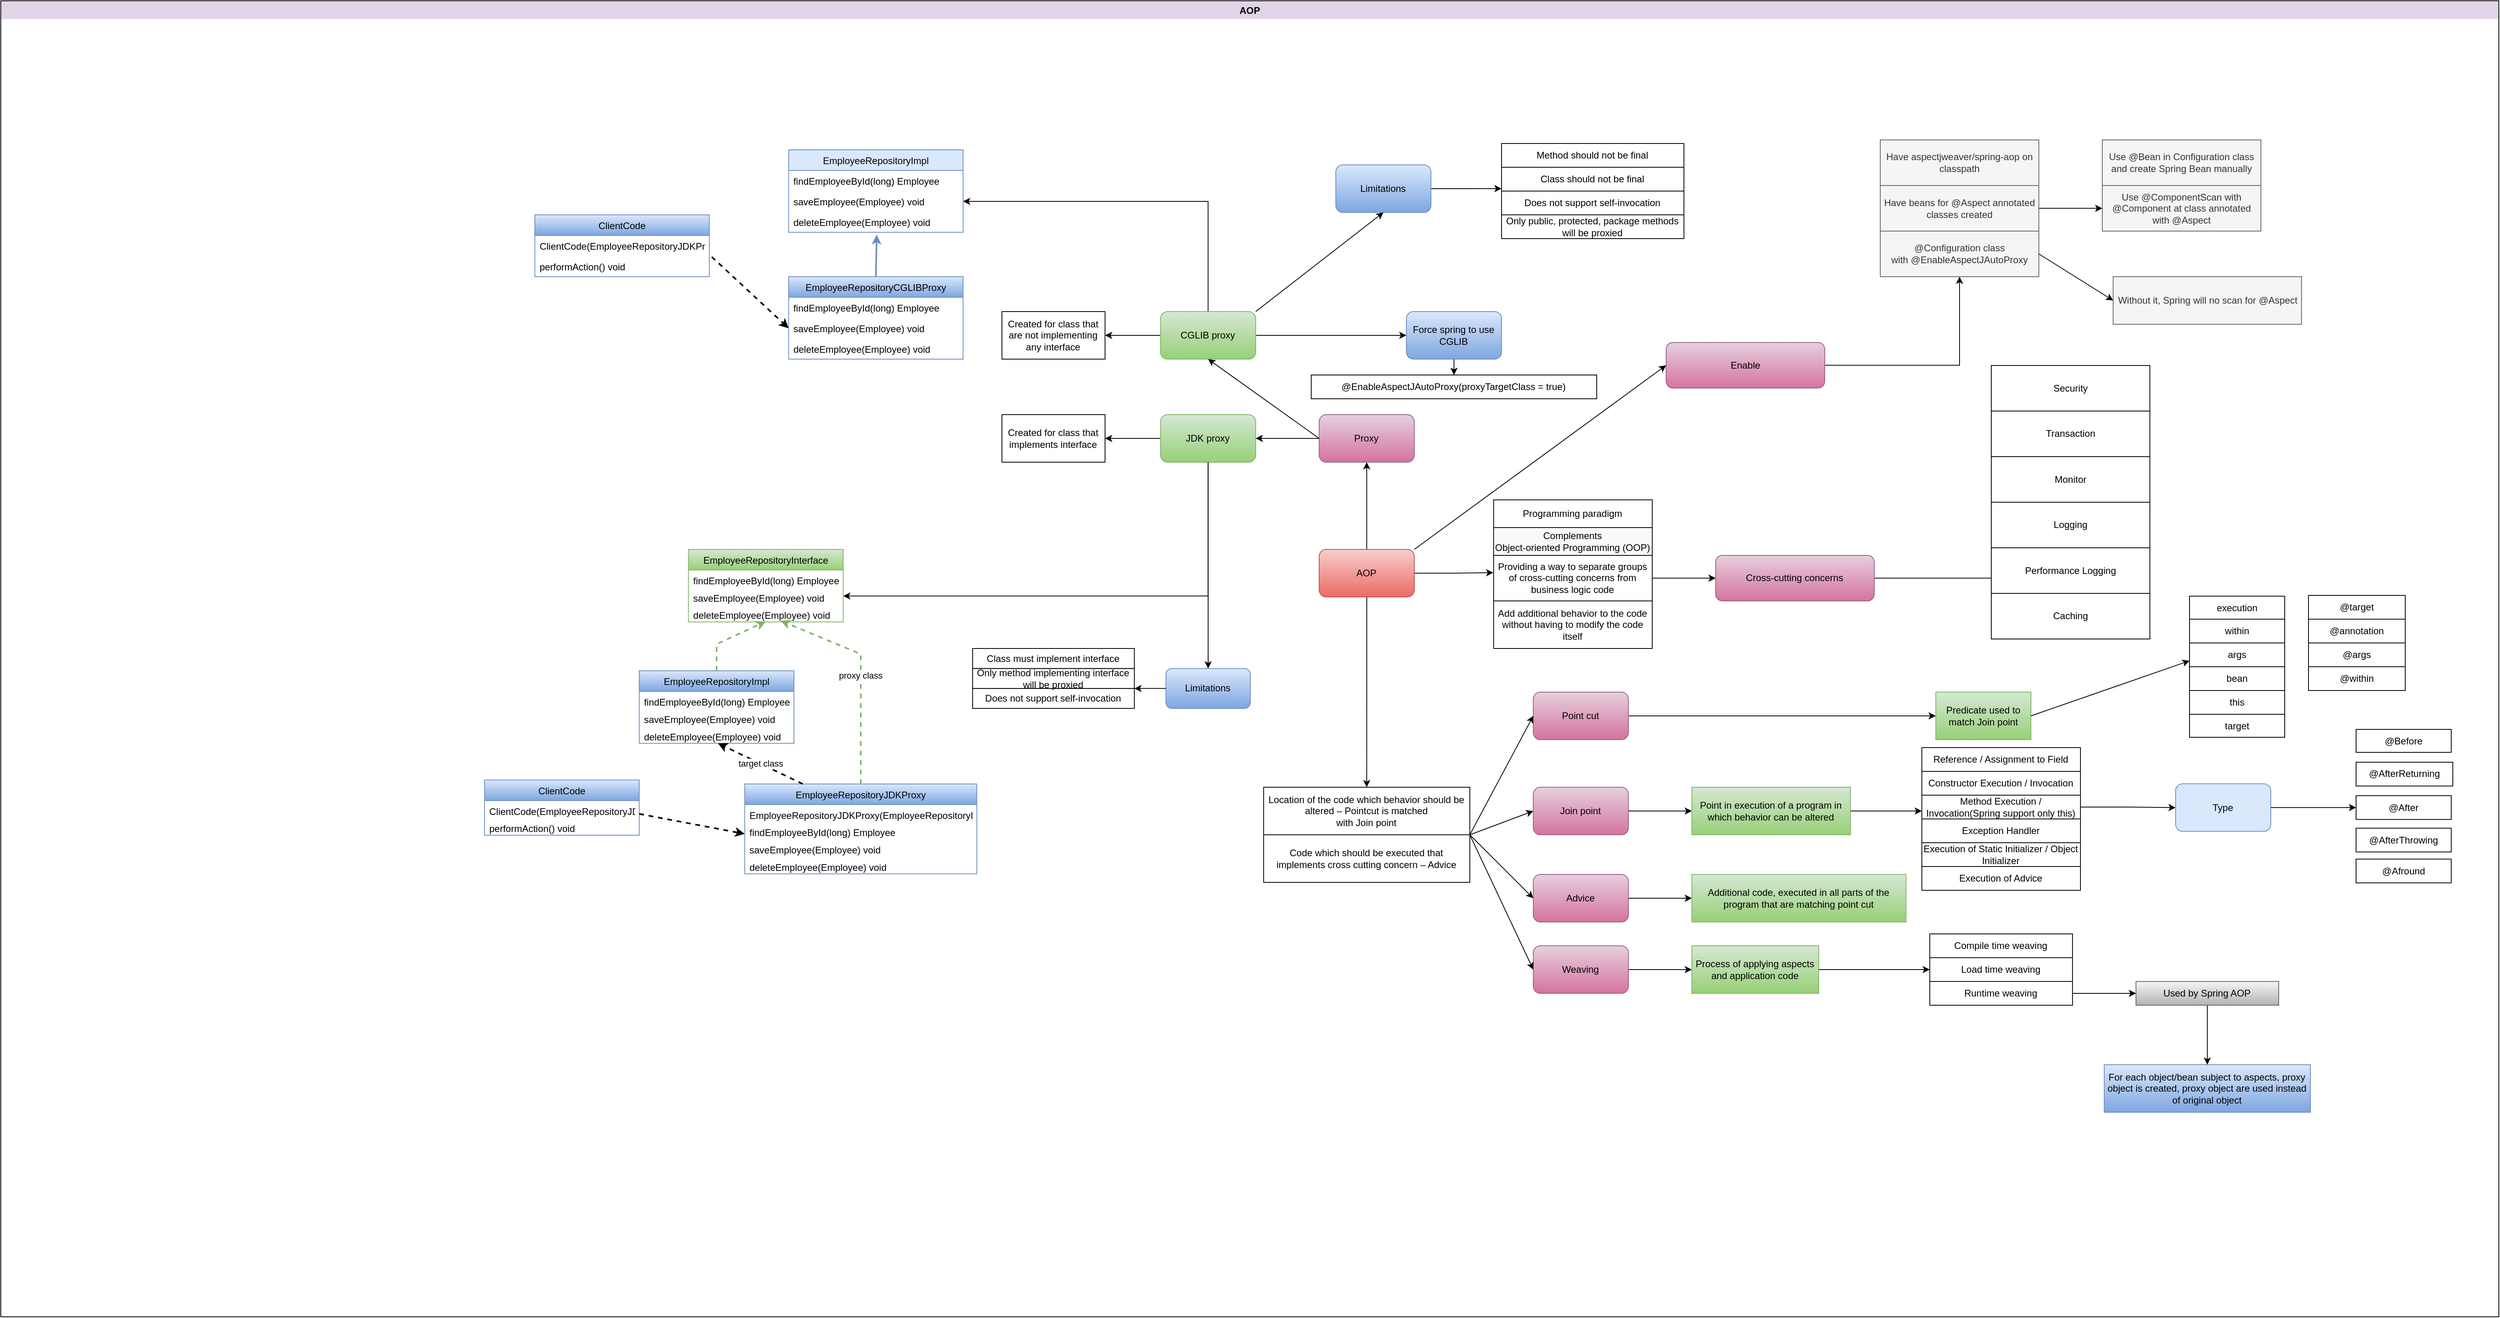 <mxfile version="15.3.2" type="github">
  <diagram id="Ep9-y1kgLr2IUxJthtZX" name="Page-1">
    <mxGraphModel dx="8350" dy="4273" grid="1" gridSize="10" guides="1" tooltips="1" connect="1" arrows="1" fold="1" page="1" pageScale="1" pageWidth="827" pageHeight="1169" math="0" shadow="0">
      <root>
        <mxCell id="0" />
        <mxCell id="1" parent="0" />
        <mxCell id="HlMZEebxwzOaATDx1DAL-1" value="AOP" style="swimlane;fillColor=#e1d5e7;strokeColor=default;swimlaneLine=0;gradientDirection=radial;" vertex="1" parent="1">
          <mxGeometry x="-4500" y="-1600" width="3150" height="1660" as="geometry" />
        </mxCell>
        <mxCell id="HlMZEebxwzOaATDx1DAL-2" value="" style="edgeStyle=orthogonalEdgeStyle;rounded=0;orthogonalLoop=1;jettySize=auto;html=1;entryX=-0.002;entryY=0.38;entryDx=0;entryDy=0;entryPerimeter=0;" edge="1" parent="HlMZEebxwzOaATDx1DAL-1" source="HlMZEebxwzOaATDx1DAL-5" target="HlMZEebxwzOaATDx1DAL-9">
          <mxGeometry relative="1" as="geometry" />
        </mxCell>
        <mxCell id="HlMZEebxwzOaATDx1DAL-3" value="" style="edgeStyle=orthogonalEdgeStyle;rounded=0;orthogonalLoop=1;jettySize=auto;html=1;" edge="1" parent="HlMZEebxwzOaATDx1DAL-1" source="HlMZEebxwzOaATDx1DAL-5" target="HlMZEebxwzOaATDx1DAL-11">
          <mxGeometry relative="1" as="geometry" />
        </mxCell>
        <mxCell id="HlMZEebxwzOaATDx1DAL-4" value="" style="edgeStyle=orthogonalEdgeStyle;rounded=0;orthogonalLoop=1;jettySize=auto;html=1;" edge="1" parent="HlMZEebxwzOaATDx1DAL-1" source="HlMZEebxwzOaATDx1DAL-5" target="HlMZEebxwzOaATDx1DAL-42">
          <mxGeometry relative="1" as="geometry" />
        </mxCell>
        <mxCell id="HlMZEebxwzOaATDx1DAL-5" value="AOP" style="rounded=1;whiteSpace=wrap;html=1;gradientColor=#ea6b66;fillColor=#f8cecc;strokeColor=#b85450;" vertex="1" parent="HlMZEebxwzOaATDx1DAL-1">
          <mxGeometry x="1662.45" y="692" width="120" height="60" as="geometry" />
        </mxCell>
        <mxCell id="HlMZEebxwzOaATDx1DAL-6" value="" style="group" vertex="1" connectable="0" parent="HlMZEebxwzOaATDx1DAL-1">
          <mxGeometry x="1882.45" y="629.5" width="200" height="187.5" as="geometry" />
        </mxCell>
        <mxCell id="HlMZEebxwzOaATDx1DAL-7" value="&lt;div&gt;Programming paradigm&lt;/div&gt;" style="rounded=0;whiteSpace=wrap;html=1;" vertex="1" parent="HlMZEebxwzOaATDx1DAL-6">
          <mxGeometry width="200" height="35" as="geometry" />
        </mxCell>
        <mxCell id="HlMZEebxwzOaATDx1DAL-8" value="&lt;div style=&quot;color: rgb(0 , 0 , 0) ; font-family: &amp;#34;helvetica&amp;#34; ; font-size: 12px ; font-style: normal ; font-weight: 400 ; letter-spacing: normal ; text-align: center ; text-indent: 0px ; text-transform: none ; word-spacing: 0px ; background-color: rgb(248 , 249 , 250)&quot;&gt;Complements&lt;/div&gt;&lt;div style=&quot;color: rgb(0 , 0 , 0) ; font-family: &amp;#34;helvetica&amp;#34; ; font-size: 12px ; font-style: normal ; font-weight: 400 ; letter-spacing: normal ; text-align: center ; text-indent: 0px ; text-transform: none ; word-spacing: 0px ; background-color: rgb(248 , 249 , 250)&quot;&gt;Object-oriented Programming (OOP)&lt;/div&gt;" style="rounded=0;whiteSpace=wrap;html=1;" vertex="1" parent="HlMZEebxwzOaATDx1DAL-6">
          <mxGeometry y="35" width="200" height="35" as="geometry" />
        </mxCell>
        <mxCell id="HlMZEebxwzOaATDx1DAL-9" value="&lt;div&gt;&lt;span&gt;Providing a way to separate groups of cross-&lt;/span&gt;&lt;span&gt;cutting concerns from business logic code&lt;/span&gt;&lt;/div&gt;" style="rounded=0;whiteSpace=wrap;html=1;" vertex="1" parent="HlMZEebxwzOaATDx1DAL-6">
          <mxGeometry y="70" width="200" height="57.5" as="geometry" />
        </mxCell>
        <mxCell id="HlMZEebxwzOaATDx1DAL-10" value="&lt;div&gt;Add&amp;nbsp;&lt;span&gt;additional behavior to the code without having to modify the code itself&lt;/span&gt;&lt;/div&gt;" style="rounded=0;whiteSpace=wrap;html=1;" vertex="1" parent="HlMZEebxwzOaATDx1DAL-6">
          <mxGeometry y="127.5" width="200" height="60" as="geometry" />
        </mxCell>
        <mxCell id="HlMZEebxwzOaATDx1DAL-11" value="&lt;div&gt;Location of the code which behavior should be altered – Pointcut is matched&lt;/div&gt;&lt;div&gt;with Join point&lt;/div&gt;" style="rounded=0;whiteSpace=wrap;html=1;" vertex="1" parent="HlMZEebxwzOaATDx1DAL-1">
          <mxGeometry x="1592.45" y="992" width="260" height="60" as="geometry" />
        </mxCell>
        <mxCell id="HlMZEebxwzOaATDx1DAL-12" value="Code which should be executed that implements cross cutting concern – Advice" style="rounded=0;whiteSpace=wrap;html=1;" vertex="1" parent="HlMZEebxwzOaATDx1DAL-1">
          <mxGeometry x="1592.45" y="1052" width="260" height="60" as="geometry" />
        </mxCell>
        <mxCell id="HlMZEebxwzOaATDx1DAL-13" value="" style="edgeStyle=orthogonalEdgeStyle;rounded=0;orthogonalLoop=1;jettySize=auto;html=1;" edge="1" parent="HlMZEebxwzOaATDx1DAL-1" source="HlMZEebxwzOaATDx1DAL-14" target="HlMZEebxwzOaATDx1DAL-125">
          <mxGeometry relative="1" as="geometry" />
        </mxCell>
        <mxCell id="HlMZEebxwzOaATDx1DAL-14" value="&lt;div&gt;Cross-cutting concerns&lt;/div&gt;" style="rounded=1;whiteSpace=wrap;html=1;gradientColor=#d5739d;fillColor=#e6d0de;strokeColor=#996185;" vertex="1" parent="HlMZEebxwzOaATDx1DAL-1">
          <mxGeometry x="2162.45" y="699.5" width="200" height="57.5" as="geometry" />
        </mxCell>
        <mxCell id="HlMZEebxwzOaATDx1DAL-15" value="" style="edgeStyle=orthogonalEdgeStyle;rounded=0;orthogonalLoop=1;jettySize=auto;html=1;" edge="1" parent="HlMZEebxwzOaATDx1DAL-1" source="HlMZEebxwzOaATDx1DAL-9" target="HlMZEebxwzOaATDx1DAL-14">
          <mxGeometry relative="1" as="geometry" />
        </mxCell>
        <mxCell id="HlMZEebxwzOaATDx1DAL-16" value="" style="edgeStyle=orthogonalEdgeStyle;rounded=0;orthogonalLoop=1;jettySize=auto;html=1;" edge="1" parent="HlMZEebxwzOaATDx1DAL-1" source="HlMZEebxwzOaATDx1DAL-17" target="HlMZEebxwzOaATDx1DAL-19">
          <mxGeometry relative="1" as="geometry" />
        </mxCell>
        <mxCell id="HlMZEebxwzOaATDx1DAL-17" value="&lt;div&gt;Join point&lt;/div&gt;" style="rounded=1;whiteSpace=wrap;html=1;gradientColor=#d5739d;fillColor=#e6d0de;strokeColor=#996185;" vertex="1" parent="HlMZEebxwzOaATDx1DAL-1">
          <mxGeometry x="1932.45" y="992" width="120" height="60" as="geometry" />
        </mxCell>
        <mxCell id="HlMZEebxwzOaATDx1DAL-18" value="" style="edgeStyle=orthogonalEdgeStyle;rounded=0;orthogonalLoop=1;jettySize=auto;html=1;" edge="1" parent="HlMZEebxwzOaATDx1DAL-1" source="HlMZEebxwzOaATDx1DAL-19">
          <mxGeometry relative="1" as="geometry">
            <mxPoint x="2422.45" y="1022" as="targetPoint" />
          </mxGeometry>
        </mxCell>
        <mxCell id="HlMZEebxwzOaATDx1DAL-19" value="&lt;div&gt;Point in execution of a program in which behavior can be altered&lt;/div&gt;" style="rounded=0;whiteSpace=wrap;html=1;gradientColor=#97d077;fillColor=#d5e8d4;strokeColor=#82b366;" vertex="1" parent="HlMZEebxwzOaATDx1DAL-1">
          <mxGeometry x="2132.45" y="992" width="200" height="60" as="geometry" />
        </mxCell>
        <mxCell id="HlMZEebxwzOaATDx1DAL-20" value="" style="edgeStyle=orthogonalEdgeStyle;rounded=0;orthogonalLoop=1;jettySize=auto;html=1;" edge="1" parent="HlMZEebxwzOaATDx1DAL-1" source="HlMZEebxwzOaATDx1DAL-21" target="HlMZEebxwzOaATDx1DAL-23">
          <mxGeometry relative="1" as="geometry" />
        </mxCell>
        <mxCell id="HlMZEebxwzOaATDx1DAL-21" value="&lt;div&gt;Point cut&lt;/div&gt;" style="rounded=1;whiteSpace=wrap;html=1;gradientColor=#d5739d;fillColor=#e6d0de;strokeColor=#996185;" vertex="1" parent="HlMZEebxwzOaATDx1DAL-1">
          <mxGeometry x="1932.45" y="872" width="120" height="60" as="geometry" />
        </mxCell>
        <mxCell id="HlMZEebxwzOaATDx1DAL-22" value="" style="endArrow=classic;html=1;entryX=0;entryY=0.5;entryDx=0;entryDy=0;" edge="1" parent="HlMZEebxwzOaATDx1DAL-1" target="HlMZEebxwzOaATDx1DAL-21">
          <mxGeometry width="50" height="50" relative="1" as="geometry">
            <mxPoint x="1852.45" y="1052" as="sourcePoint" />
            <mxPoint x="1892.45" y="912" as="targetPoint" />
          </mxGeometry>
        </mxCell>
        <mxCell id="HlMZEebxwzOaATDx1DAL-23" value="Predicate used to match Join point" style="rounded=0;whiteSpace=wrap;html=1;gradientColor=#97d077;fillColor=#d5e8d4;strokeColor=#82b366;" vertex="1" parent="HlMZEebxwzOaATDx1DAL-1">
          <mxGeometry x="2440" y="872" width="120" height="60" as="geometry" />
        </mxCell>
        <mxCell id="HlMZEebxwzOaATDx1DAL-24" value="" style="edgeStyle=orthogonalEdgeStyle;rounded=0;orthogonalLoop=1;jettySize=auto;html=1;" edge="1" parent="HlMZEebxwzOaATDx1DAL-1" source="HlMZEebxwzOaATDx1DAL-25" target="HlMZEebxwzOaATDx1DAL-27">
          <mxGeometry relative="1" as="geometry" />
        </mxCell>
        <mxCell id="HlMZEebxwzOaATDx1DAL-25" value="&lt;div&gt;Advice&lt;/div&gt;" style="rounded=1;whiteSpace=wrap;html=1;gradientColor=#d5739d;fillColor=#e6d0de;strokeColor=#996185;" vertex="1" parent="HlMZEebxwzOaATDx1DAL-1">
          <mxGeometry x="1932.45" y="1102" width="120" height="60" as="geometry" />
        </mxCell>
        <mxCell id="HlMZEebxwzOaATDx1DAL-26" value="" style="endArrow=classic;html=1;exitX=1;exitY=0;exitDx=0;exitDy=0;entryX=0;entryY=0.5;entryDx=0;entryDy=0;" edge="1" parent="HlMZEebxwzOaATDx1DAL-1" source="HlMZEebxwzOaATDx1DAL-12" target="HlMZEebxwzOaATDx1DAL-25">
          <mxGeometry width="50" height="50" relative="1" as="geometry">
            <mxPoint x="2062.45" y="1112" as="sourcePoint" />
            <mxPoint x="2112.45" y="1062" as="targetPoint" />
          </mxGeometry>
        </mxCell>
        <mxCell id="HlMZEebxwzOaATDx1DAL-27" value="&lt;div&gt;Additional code, executed in all parts of the program that are matching point cut&lt;/div&gt;" style="rounded=0;whiteSpace=wrap;html=1;gradientColor=#97d077;fillColor=#d5e8d4;strokeColor=#82b366;" vertex="1" parent="HlMZEebxwzOaATDx1DAL-1">
          <mxGeometry x="2132.45" y="1102" width="270" height="60" as="geometry" />
        </mxCell>
        <mxCell id="HlMZEebxwzOaATDx1DAL-28" value="" style="edgeStyle=orthogonalEdgeStyle;rounded=0;orthogonalLoop=1;jettySize=auto;html=1;" edge="1" parent="HlMZEebxwzOaATDx1DAL-1" source="HlMZEebxwzOaATDx1DAL-29" target="HlMZEebxwzOaATDx1DAL-31">
          <mxGeometry relative="1" as="geometry" />
        </mxCell>
        <mxCell id="HlMZEebxwzOaATDx1DAL-29" value="&lt;div&gt;Weaving&lt;/div&gt;" style="rounded=1;whiteSpace=wrap;html=1;gradientColor=#d5739d;fillColor=#e6d0de;strokeColor=#996185;" vertex="1" parent="HlMZEebxwzOaATDx1DAL-1">
          <mxGeometry x="1932.45" y="1192" width="120" height="60" as="geometry" />
        </mxCell>
        <mxCell id="HlMZEebxwzOaATDx1DAL-30" value="" style="endArrow=classic;html=1;exitX=1;exitY=0;exitDx=0;exitDy=0;entryX=0;entryY=0.5;entryDx=0;entryDy=0;" edge="1" parent="HlMZEebxwzOaATDx1DAL-1" source="HlMZEebxwzOaATDx1DAL-12" target="HlMZEebxwzOaATDx1DAL-29">
          <mxGeometry width="50" height="50" relative="1" as="geometry">
            <mxPoint x="2072.45" y="1152" as="sourcePoint" />
            <mxPoint x="2122.45" y="1102" as="targetPoint" />
          </mxGeometry>
        </mxCell>
        <mxCell id="HlMZEebxwzOaATDx1DAL-31" value="Process of applying aspects and application code" style="whiteSpace=wrap;html=1;rounded=0;strokeColor=#82b366;fillColor=#d5e8d4;gradientColor=#97d077;" vertex="1" parent="HlMZEebxwzOaATDx1DAL-1">
          <mxGeometry x="2132.45" y="1192" width="160" height="60" as="geometry" />
        </mxCell>
        <mxCell id="HlMZEebxwzOaATDx1DAL-32" value="" style="endArrow=classic;html=1;exitX=1;exitY=0.5;exitDx=0;exitDy=0;" edge="1" parent="HlMZEebxwzOaATDx1DAL-1" source="HlMZEebxwzOaATDx1DAL-31" target="HlMZEebxwzOaATDx1DAL-35">
          <mxGeometry width="50" height="50" relative="1" as="geometry">
            <mxPoint x="2292.45" y="1292" as="sourcePoint" />
            <mxPoint x="2342.45" y="1242" as="targetPoint" />
          </mxGeometry>
        </mxCell>
        <mxCell id="HlMZEebxwzOaATDx1DAL-33" value="" style="group" vertex="1" connectable="0" parent="HlMZEebxwzOaATDx1DAL-1">
          <mxGeometry x="2432.45" y="1177" width="180" height="90" as="geometry" />
        </mxCell>
        <mxCell id="HlMZEebxwzOaATDx1DAL-34" value="Compile time weaving" style="rounded=0;whiteSpace=wrap;html=1;" vertex="1" parent="HlMZEebxwzOaATDx1DAL-33">
          <mxGeometry width="180" height="30" as="geometry" />
        </mxCell>
        <mxCell id="HlMZEebxwzOaATDx1DAL-35" value="Load time weaving" style="rounded=0;whiteSpace=wrap;html=1;" vertex="1" parent="HlMZEebxwzOaATDx1DAL-33">
          <mxGeometry y="30" width="180" height="30" as="geometry" />
        </mxCell>
        <mxCell id="HlMZEebxwzOaATDx1DAL-36" value="Runtime weaving" style="rounded=0;whiteSpace=wrap;html=1;" vertex="1" parent="HlMZEebxwzOaATDx1DAL-33">
          <mxGeometry y="60" width="180" height="30" as="geometry" />
        </mxCell>
        <mxCell id="HlMZEebxwzOaATDx1DAL-37" value="" style="edgeStyle=orthogonalEdgeStyle;rounded=0;orthogonalLoop=1;jettySize=auto;html=1;" edge="1" parent="HlMZEebxwzOaATDx1DAL-1" source="HlMZEebxwzOaATDx1DAL-38" target="HlMZEebxwzOaATDx1DAL-40">
          <mxGeometry relative="1" as="geometry" />
        </mxCell>
        <mxCell id="HlMZEebxwzOaATDx1DAL-38" value="Used by Spring AOP" style="rounded=0;whiteSpace=wrap;html=1;gradientColor=#b3b3b3;fillColor=#f5f5f5;strokeColor=#666666;" vertex="1" parent="HlMZEebxwzOaATDx1DAL-1">
          <mxGeometry x="2692.45" y="1237" width="180" height="30" as="geometry" />
        </mxCell>
        <mxCell id="HlMZEebxwzOaATDx1DAL-39" value="" style="edgeStyle=orthogonalEdgeStyle;rounded=0;orthogonalLoop=1;jettySize=auto;html=1;" edge="1" parent="HlMZEebxwzOaATDx1DAL-1" source="HlMZEebxwzOaATDx1DAL-36" target="HlMZEebxwzOaATDx1DAL-38">
          <mxGeometry relative="1" as="geometry" />
        </mxCell>
        <mxCell id="HlMZEebxwzOaATDx1DAL-40" value="For each object/bean subject to aspects, proxy object is created, proxy object are used instead of original object" style="whiteSpace=wrap;html=1;rounded=0;gradientColor=#7ea6e0;fillColor=#dae8fc;strokeColor=#6c8ebf;" vertex="1" parent="HlMZEebxwzOaATDx1DAL-1">
          <mxGeometry x="2652.45" y="1342" width="260" height="60" as="geometry" />
        </mxCell>
        <mxCell id="HlMZEebxwzOaATDx1DAL-41" value="" style="edgeStyle=orthogonalEdgeStyle;rounded=0;orthogonalLoop=1;jettySize=auto;html=1;" edge="1" parent="HlMZEebxwzOaATDx1DAL-1" source="HlMZEebxwzOaATDx1DAL-42" target="HlMZEebxwzOaATDx1DAL-45">
          <mxGeometry relative="1" as="geometry" />
        </mxCell>
        <mxCell id="HlMZEebxwzOaATDx1DAL-42" value="Proxy" style="whiteSpace=wrap;html=1;rounded=1;strokeColor=#996185;fillColor=#e6d0de;gradientColor=#d5739d;" vertex="1" parent="HlMZEebxwzOaATDx1DAL-1">
          <mxGeometry x="1662.45" y="522" width="120" height="60" as="geometry" />
        </mxCell>
        <mxCell id="HlMZEebxwzOaATDx1DAL-43" value="" style="edgeStyle=orthogonalEdgeStyle;rounded=0;orthogonalLoop=1;jettySize=auto;html=1;" edge="1" parent="HlMZEebxwzOaATDx1DAL-1" source="HlMZEebxwzOaATDx1DAL-45" target="HlMZEebxwzOaATDx1DAL-50">
          <mxGeometry relative="1" as="geometry" />
        </mxCell>
        <mxCell id="HlMZEebxwzOaATDx1DAL-44" style="edgeStyle=orthogonalEdgeStyle;rounded=0;orthogonalLoop=1;jettySize=auto;html=1;entryX=0.5;entryY=0;entryDx=0;entryDy=0;strokeWidth=1;" edge="1" parent="HlMZEebxwzOaATDx1DAL-1" source="HlMZEebxwzOaATDx1DAL-45" target="HlMZEebxwzOaATDx1DAL-97">
          <mxGeometry relative="1" as="geometry" />
        </mxCell>
        <mxCell id="HlMZEebxwzOaATDx1DAL-45" value="JDK proxy" style="whiteSpace=wrap;html=1;rounded=1;gradientColor=#97d077;fillColor=#d5e8d4;strokeColor=#82b366;" vertex="1" parent="HlMZEebxwzOaATDx1DAL-1">
          <mxGeometry x="1462.45" y="522" width="120" height="60" as="geometry" />
        </mxCell>
        <mxCell id="HlMZEebxwzOaATDx1DAL-46" value="" style="edgeStyle=orthogonalEdgeStyle;rounded=0;orthogonalLoop=1;jettySize=auto;html=1;" edge="1" parent="HlMZEebxwzOaATDx1DAL-1" source="HlMZEebxwzOaATDx1DAL-49" target="HlMZEebxwzOaATDx1DAL-51">
          <mxGeometry relative="1" as="geometry" />
        </mxCell>
        <mxCell id="HlMZEebxwzOaATDx1DAL-47" value="" style="edgeStyle=orthogonalEdgeStyle;rounded=0;orthogonalLoop=1;jettySize=auto;html=1;" edge="1" parent="HlMZEebxwzOaATDx1DAL-1" source="HlMZEebxwzOaATDx1DAL-49" target="HlMZEebxwzOaATDx1DAL-54">
          <mxGeometry relative="1" as="geometry" />
        </mxCell>
        <mxCell id="HlMZEebxwzOaATDx1DAL-48" style="edgeStyle=orthogonalEdgeStyle;rounded=0;orthogonalLoop=1;jettySize=auto;html=1;strokeWidth=1;" edge="1" parent="HlMZEebxwzOaATDx1DAL-1" source="HlMZEebxwzOaATDx1DAL-49" target="HlMZEebxwzOaATDx1DAL-59">
          <mxGeometry relative="1" as="geometry" />
        </mxCell>
        <mxCell id="HlMZEebxwzOaATDx1DAL-49" value="CGLIB proxy" style="whiteSpace=wrap;html=1;rounded=1;gradientColor=#97d077;fillColor=#d5e8d4;strokeColor=#82b366;" vertex="1" parent="HlMZEebxwzOaATDx1DAL-1">
          <mxGeometry x="1462.45" y="392" width="120" height="60" as="geometry" />
        </mxCell>
        <mxCell id="HlMZEebxwzOaATDx1DAL-50" value="Created for class that implements interface" style="whiteSpace=wrap;html=1;rounded=0;" vertex="1" parent="HlMZEebxwzOaATDx1DAL-1">
          <mxGeometry x="1262.45" y="522" width="130" height="60" as="geometry" />
        </mxCell>
        <mxCell id="HlMZEebxwzOaATDx1DAL-51" value="Created for class that are not implementing any interface" style="whiteSpace=wrap;html=1;rounded=0;" vertex="1" parent="HlMZEebxwzOaATDx1DAL-1">
          <mxGeometry x="1262.45" y="392" width="130" height="60" as="geometry" />
        </mxCell>
        <mxCell id="HlMZEebxwzOaATDx1DAL-52" value="" style="endArrow=classic;html=1;exitX=0;exitY=0.5;exitDx=0;exitDy=0;entryX=0.5;entryY=1;entryDx=0;entryDy=0;" edge="1" parent="HlMZEebxwzOaATDx1DAL-1" source="HlMZEebxwzOaATDx1DAL-42" target="HlMZEebxwzOaATDx1DAL-49">
          <mxGeometry width="50" height="50" relative="1" as="geometry">
            <mxPoint x="1362.45" y="702" as="sourcePoint" />
            <mxPoint x="1412.45" y="652" as="targetPoint" />
          </mxGeometry>
        </mxCell>
        <mxCell id="HlMZEebxwzOaATDx1DAL-53" value="" style="edgeStyle=orthogonalEdgeStyle;rounded=0;orthogonalLoop=1;jettySize=auto;html=1;" edge="1" parent="HlMZEebxwzOaATDx1DAL-1" source="HlMZEebxwzOaATDx1DAL-54" target="HlMZEebxwzOaATDx1DAL-55">
          <mxGeometry relative="1" as="geometry" />
        </mxCell>
        <mxCell id="HlMZEebxwzOaATDx1DAL-54" value="Force spring to use CGLIB" style="whiteSpace=wrap;html=1;rounded=1;gradientColor=#7ea6e0;fillColor=#dae8fc;strokeColor=#6c8ebf;" vertex="1" parent="HlMZEebxwzOaATDx1DAL-1">
          <mxGeometry x="1772.45" y="392" width="120" height="60" as="geometry" />
        </mxCell>
        <mxCell id="HlMZEebxwzOaATDx1DAL-55" value="@EnableAspectJAutoProxy(proxyTargetClass = true)" style="whiteSpace=wrap;html=1;rounded=0;" vertex="1" parent="HlMZEebxwzOaATDx1DAL-1">
          <mxGeometry x="1652.45" y="472" width="360" height="30" as="geometry" />
        </mxCell>
        <mxCell id="HlMZEebxwzOaATDx1DAL-56" style="edgeStyle=orthogonalEdgeStyle;rounded=0;orthogonalLoop=1;jettySize=auto;html=1;entryX=1;entryY=0.5;entryDx=0;entryDy=0;" edge="1" parent="HlMZEebxwzOaATDx1DAL-1" source="HlMZEebxwzOaATDx1DAL-45" target="HlMZEebxwzOaATDx1DAL-80">
          <mxGeometry relative="1" as="geometry">
            <mxPoint x="1432.45" y="822" as="targetPoint" />
          </mxGeometry>
        </mxCell>
        <mxCell id="HlMZEebxwzOaATDx1DAL-57" value="EmployeeRepositoryImpl" style="swimlane;fontStyle=0;childLayout=stackLayout;horizontal=1;startSize=26;horizontalStack=0;resizeParent=1;resizeParentMax=0;resizeLast=0;collapsible=1;marginBottom=0;rounded=0;fillColor=#dae8fc;strokeColor=#6c8ebf;" vertex="1" parent="HlMZEebxwzOaATDx1DAL-1">
          <mxGeometry x="993.45" y="188" width="220" height="104" as="geometry" />
        </mxCell>
        <mxCell id="HlMZEebxwzOaATDx1DAL-58" value="findEmployeeById(long) Employee" style="text;strokeColor=none;fillColor=none;align=left;verticalAlign=top;spacingLeft=4;spacingRight=4;overflow=hidden;rotatable=0;points=[[0,0.5],[1,0.5]];portConstraint=eastwest;" vertex="1" parent="HlMZEebxwzOaATDx1DAL-57">
          <mxGeometry y="26" width="220" height="26" as="geometry" />
        </mxCell>
        <mxCell id="HlMZEebxwzOaATDx1DAL-59" value="saveEmployee(Employee) void" style="text;strokeColor=none;fillColor=none;align=left;verticalAlign=top;spacingLeft=4;spacingRight=4;overflow=hidden;rotatable=0;points=[[0,0.5],[1,0.5]];portConstraint=eastwest;" vertex="1" parent="HlMZEebxwzOaATDx1DAL-57">
          <mxGeometry y="52" width="220" height="26" as="geometry" />
        </mxCell>
        <mxCell id="HlMZEebxwzOaATDx1DAL-60" value="deleteEmployee(Employee) void" style="text;strokeColor=none;fillColor=none;align=left;verticalAlign=top;spacingLeft=4;spacingRight=4;overflow=hidden;rotatable=0;points=[[0,0.5],[1,0.5]];portConstraint=eastwest;" vertex="1" parent="HlMZEebxwzOaATDx1DAL-57">
          <mxGeometry y="78" width="220" height="26" as="geometry" />
        </mxCell>
        <mxCell id="HlMZEebxwzOaATDx1DAL-61" value="EmployeeRepositoryCGLIBProxy" style="swimlane;fontStyle=0;childLayout=stackLayout;horizontal=1;startSize=26;horizontalStack=0;resizeParent=1;resizeParentMax=0;resizeLast=0;collapsible=1;marginBottom=0;rounded=0;gradientColor=#7ea6e0;fillColor=#dae8fc;strokeColor=#6c8ebf;" vertex="1" parent="HlMZEebxwzOaATDx1DAL-1">
          <mxGeometry x="993.45" y="348" width="220" height="104" as="geometry" />
        </mxCell>
        <mxCell id="HlMZEebxwzOaATDx1DAL-62" value="findEmployeeById(long) Employee" style="text;strokeColor=none;fillColor=none;align=left;verticalAlign=top;spacingLeft=4;spacingRight=4;overflow=hidden;rotatable=0;points=[[0,0.5],[1,0.5]];portConstraint=eastwest;" vertex="1" parent="HlMZEebxwzOaATDx1DAL-61">
          <mxGeometry y="26" width="220" height="26" as="geometry" />
        </mxCell>
        <mxCell id="HlMZEebxwzOaATDx1DAL-63" value="saveEmployee(Employee) void" style="text;strokeColor=none;fillColor=none;align=left;verticalAlign=top;spacingLeft=4;spacingRight=4;overflow=hidden;rotatable=0;points=[[0,0.5],[1,0.5]];portConstraint=eastwest;" vertex="1" parent="HlMZEebxwzOaATDx1DAL-61">
          <mxGeometry y="52" width="220" height="26" as="geometry" />
        </mxCell>
        <mxCell id="HlMZEebxwzOaATDx1DAL-64" value="deleteEmployee(Employee) void" style="text;strokeColor=none;fillColor=none;align=left;verticalAlign=top;spacingLeft=4;spacingRight=4;overflow=hidden;rotatable=0;points=[[0,0.5],[1,0.5]];portConstraint=eastwest;" vertex="1" parent="HlMZEebxwzOaATDx1DAL-61">
          <mxGeometry y="78" width="220" height="26" as="geometry" />
        </mxCell>
        <mxCell id="HlMZEebxwzOaATDx1DAL-65" value="" style="endArrow=classic;html=1;exitX=0.5;exitY=0;exitDx=0;exitDy=0;entryX=0.505;entryY=1.115;entryDx=0;entryDy=0;entryPerimeter=0;fillColor=#dae8fc;strokeColor=#6c8ebf;strokeWidth=2;" edge="1" parent="HlMZEebxwzOaATDx1DAL-1" source="HlMZEebxwzOaATDx1DAL-61" target="HlMZEebxwzOaATDx1DAL-60">
          <mxGeometry width="50" height="50" relative="1" as="geometry">
            <mxPoint x="833.45" y="468" as="sourcePoint" />
            <mxPoint x="883.45" y="418" as="targetPoint" />
          </mxGeometry>
        </mxCell>
        <mxCell id="HlMZEebxwzOaATDx1DAL-66" value="ClientCode" style="swimlane;fontStyle=0;childLayout=stackLayout;horizontal=1;startSize=26;horizontalStack=0;resizeParent=1;resizeParentMax=0;resizeLast=0;collapsible=1;marginBottom=0;rounded=0;gradientColor=#7ea6e0;fillColor=#dae8fc;strokeColor=#6c8ebf;" vertex="1" parent="HlMZEebxwzOaATDx1DAL-1">
          <mxGeometry x="673.45" y="270" width="220" height="78" as="geometry" />
        </mxCell>
        <mxCell id="HlMZEebxwzOaATDx1DAL-67" value="ClientCode(EmployeeRepositoryJDKProxy)" style="text;strokeColor=none;fillColor=none;align=left;verticalAlign=top;spacingLeft=4;spacingRight=4;overflow=hidden;rotatable=0;points=[[0,0.5],[1,0.5]];portConstraint=eastwest;" vertex="1" parent="HlMZEebxwzOaATDx1DAL-66">
          <mxGeometry y="26" width="220" height="26" as="geometry" />
        </mxCell>
        <mxCell id="HlMZEebxwzOaATDx1DAL-68" value="performAction() void" style="text;strokeColor=none;fillColor=none;align=left;verticalAlign=top;spacingLeft=4;spacingRight=4;overflow=hidden;rotatable=0;points=[[0,0.5],[1,0.5]];portConstraint=eastwest;" vertex="1" parent="HlMZEebxwzOaATDx1DAL-66">
          <mxGeometry y="52" width="220" height="26" as="geometry" />
        </mxCell>
        <mxCell id="HlMZEebxwzOaATDx1DAL-69" value="" style="endArrow=classic;html=1;dashed=1;strokeWidth=2;exitX=1.014;exitY=0.038;exitDx=0;exitDy=0;entryX=0;entryY=0.5;entryDx=0;entryDy=0;exitPerimeter=0;" edge="1" parent="HlMZEebxwzOaATDx1DAL-1" source="HlMZEebxwzOaATDx1DAL-68" target="HlMZEebxwzOaATDx1DAL-63">
          <mxGeometry width="50" height="50" relative="1" as="geometry">
            <mxPoint x="913.45" y="880.244" as="sourcePoint" />
            <mxPoint x="1063.45" y="910.242" as="targetPoint" />
          </mxGeometry>
        </mxCell>
        <mxCell id="HlMZEebxwzOaATDx1DAL-70" value="" style="edgeStyle=orthogonalEdgeStyle;rounded=0;orthogonalLoop=1;jettySize=auto;html=1;strokeWidth=1;entryX=0;entryY=0.897;entryDx=0;entryDy=0;entryPerimeter=0;" edge="1" parent="HlMZEebxwzOaATDx1DAL-1" source="HlMZEebxwzOaATDx1DAL-71" target="HlMZEebxwzOaATDx1DAL-75">
          <mxGeometry relative="1" as="geometry" />
        </mxCell>
        <mxCell id="HlMZEebxwzOaATDx1DAL-71" value="Limitations" style="whiteSpace=wrap;html=1;rounded=1;gradientColor=#7ea6e0;fillColor=#dae8fc;strokeColor=#6c8ebf;" vertex="1" parent="HlMZEebxwzOaATDx1DAL-1">
          <mxGeometry x="1683.45" y="207" width="120" height="60" as="geometry" />
        </mxCell>
        <mxCell id="HlMZEebxwzOaATDx1DAL-72" value="" style="endArrow=classic;html=1;strokeWidth=1;exitX=1;exitY=0;exitDx=0;exitDy=0;entryX=0.5;entryY=1;entryDx=0;entryDy=0;" edge="1" parent="HlMZEebxwzOaATDx1DAL-1" source="HlMZEebxwzOaATDx1DAL-49" target="HlMZEebxwzOaATDx1DAL-71">
          <mxGeometry width="50" height="50" relative="1" as="geometry">
            <mxPoint x="1643.45" y="352" as="sourcePoint" />
            <mxPoint x="1693.45" y="302" as="targetPoint" />
          </mxGeometry>
        </mxCell>
        <mxCell id="HlMZEebxwzOaATDx1DAL-73" value="" style="group" vertex="1" connectable="0" parent="HlMZEebxwzOaATDx1DAL-1">
          <mxGeometry x="1892.45" y="180" width="230" height="120" as="geometry" />
        </mxCell>
        <mxCell id="HlMZEebxwzOaATDx1DAL-74" value="Does not support self-invocation" style="whiteSpace=wrap;html=1;rounded=0;glass=0;" vertex="1" parent="HlMZEebxwzOaATDx1DAL-73">
          <mxGeometry y="60" width="230" height="30" as="geometry" />
        </mxCell>
        <mxCell id="HlMZEebxwzOaATDx1DAL-75" value="Class should not be final" style="whiteSpace=wrap;html=1;rounded=0;glass=0;" vertex="1" parent="HlMZEebxwzOaATDx1DAL-73">
          <mxGeometry y="30" width="230" height="30" as="geometry" />
        </mxCell>
        <mxCell id="HlMZEebxwzOaATDx1DAL-76" value="Method should not be final" style="whiteSpace=wrap;html=1;rounded=0;glass=0;" vertex="1" parent="HlMZEebxwzOaATDx1DAL-73">
          <mxGeometry width="230" height="30" as="geometry" />
        </mxCell>
        <mxCell id="HlMZEebxwzOaATDx1DAL-77" value="Only public, protected, package methods will be proxied" style="whiteSpace=wrap;html=1;rounded=0;glass=0;" vertex="1" parent="HlMZEebxwzOaATDx1DAL-73">
          <mxGeometry y="90" width="230" height="30" as="geometry" />
        </mxCell>
        <mxCell id="HlMZEebxwzOaATDx1DAL-78" value="EmployeeRepositoryInterface" style="swimlane;fontStyle=0;childLayout=stackLayout;horizontal=1;startSize=26;horizontalStack=0;resizeParent=1;resizeParentMax=0;resizeLast=0;collapsible=1;marginBottom=0;rounded=0;gradientColor=#97d077;fillColor=#d5e8d4;strokeColor=#82b366;" vertex="1" parent="HlMZEebxwzOaATDx1DAL-1">
          <mxGeometry x="867.167" y="692" width="195.094" height="91.52" as="geometry" />
        </mxCell>
        <mxCell id="HlMZEebxwzOaATDx1DAL-79" value="findEmployeeById(long) Employee" style="text;strokeColor=none;fillColor=none;align=left;verticalAlign=top;spacingLeft=4;spacingRight=4;overflow=hidden;rotatable=0;points=[[0,0.5],[1,0.5]];portConstraint=eastwest;" vertex="1" parent="HlMZEebxwzOaATDx1DAL-78">
          <mxGeometry y="26" width="195.094" height="21.84" as="geometry" />
        </mxCell>
        <mxCell id="HlMZEebxwzOaATDx1DAL-80" value="saveEmployee(Employee) void" style="text;strokeColor=none;fillColor=none;align=left;verticalAlign=top;spacingLeft=4;spacingRight=4;overflow=hidden;rotatable=0;points=[[0,0.5],[1,0.5]];portConstraint=eastwest;" vertex="1" parent="HlMZEebxwzOaATDx1DAL-78">
          <mxGeometry y="47.84" width="195.094" height="21.84" as="geometry" />
        </mxCell>
        <mxCell id="HlMZEebxwzOaATDx1DAL-81" value="deleteEmployee(Employee) void" style="text;strokeColor=none;fillColor=none;align=left;verticalAlign=top;spacingLeft=4;spacingRight=4;overflow=hidden;rotatable=0;points=[[0,0.5],[1,0.5]];portConstraint=eastwest;" vertex="1" parent="HlMZEebxwzOaATDx1DAL-78">
          <mxGeometry y="69.68" width="195.094" height="21.84" as="geometry" />
        </mxCell>
        <mxCell id="HlMZEebxwzOaATDx1DAL-82" value="EmployeeRepositoryImpl" style="swimlane;fontStyle=0;childLayout=stackLayout;horizontal=1;startSize=26;horizontalStack=0;resizeParent=1;resizeParentMax=0;resizeLast=0;collapsible=1;marginBottom=0;rounded=0;gradientColor=#7ea6e0;fillColor=#dae8fc;strokeColor=#6c8ebf;" vertex="1" parent="HlMZEebxwzOaATDx1DAL-1">
          <mxGeometry x="805.092" y="845.09" width="195.094" height="91.52" as="geometry" />
        </mxCell>
        <mxCell id="HlMZEebxwzOaATDx1DAL-83" value="findEmployeeById(long) Employee" style="text;strokeColor=none;fillColor=none;align=left;verticalAlign=top;spacingLeft=4;spacingRight=4;overflow=hidden;rotatable=0;points=[[0,0.5],[1,0.5]];portConstraint=eastwest;" vertex="1" parent="HlMZEebxwzOaATDx1DAL-82">
          <mxGeometry y="26" width="195.094" height="21.84" as="geometry" />
        </mxCell>
        <mxCell id="HlMZEebxwzOaATDx1DAL-84" value="saveEmployee(Employee) void" style="text;strokeColor=none;fillColor=none;align=left;verticalAlign=top;spacingLeft=4;spacingRight=4;overflow=hidden;rotatable=0;points=[[0,0.5],[1,0.5]];portConstraint=eastwest;" vertex="1" parent="HlMZEebxwzOaATDx1DAL-82">
          <mxGeometry y="47.84" width="195.094" height="21.84" as="geometry" />
        </mxCell>
        <mxCell id="HlMZEebxwzOaATDx1DAL-85" value="deleteEmployee(Employee) void" style="text;strokeColor=none;fillColor=none;align=left;verticalAlign=top;spacingLeft=4;spacingRight=4;overflow=hidden;rotatable=0;points=[[0,0.5],[1,0.5]];portConstraint=eastwest;" vertex="1" parent="HlMZEebxwzOaATDx1DAL-82">
          <mxGeometry y="69.68" width="195.094" height="21.84" as="geometry" />
        </mxCell>
        <mxCell id="HlMZEebxwzOaATDx1DAL-86" value="" style="endArrow=classic;html=1;exitX=0.5;exitY=0;exitDx=0;exitDy=0;entryX=0.5;entryY=0.971;entryDx=0;entryDy=0;entryPerimeter=0;gradientColor=#97d077;fillColor=#d5e8d4;strokeColor=#82b366;dashed=1;rounded=0;strokeWidth=2;" edge="1" parent="HlMZEebxwzOaATDx1DAL-1" source="HlMZEebxwzOaATDx1DAL-82" target="HlMZEebxwzOaATDx1DAL-81">
          <mxGeometry x="-3186.55" y="-648" width="50" height="50" as="geometry">
            <mxPoint x="938.11" y="845.09" as="sourcePoint" />
            <mxPoint x="982.45" y="803.09" as="targetPoint" />
            <Array as="points">
              <mxPoint x="902.639" y="811.49" />
            </Array>
          </mxGeometry>
        </mxCell>
        <mxCell id="HlMZEebxwzOaATDx1DAL-87" value="EmployeeRepositoryJDKProxy" style="swimlane;fontStyle=0;childLayout=stackLayout;horizontal=1;startSize=26;horizontalStack=0;resizeParent=1;resizeParentMax=0;resizeLast=0;collapsible=1;marginBottom=0;rounded=0;gradientColor=#7ea6e0;fillColor=#dae8fc;strokeColor=#6c8ebf;" vertex="1" parent="HlMZEebxwzOaATDx1DAL-1">
          <mxGeometry x="938.11" y="987.89" width="292.642" height="113.36" as="geometry" />
        </mxCell>
        <mxCell id="HlMZEebxwzOaATDx1DAL-88" value="EmployeeRepositoryJDKProxy(EmployeeRepositoryImpl)" style="text;strokeColor=none;fillColor=none;align=left;verticalAlign=top;spacingLeft=4;spacingRight=4;overflow=hidden;rotatable=0;points=[[0,0.5],[1,0.5]];portConstraint=eastwest;" vertex="1" parent="HlMZEebxwzOaATDx1DAL-87">
          <mxGeometry y="26" width="292.642" height="21.84" as="geometry" />
        </mxCell>
        <mxCell id="HlMZEebxwzOaATDx1DAL-89" value="findEmployeeById(long) Employee" style="text;strokeColor=none;fillColor=none;align=left;verticalAlign=top;spacingLeft=4;spacingRight=4;overflow=hidden;rotatable=0;points=[[0,0.5],[1,0.5]];portConstraint=eastwest;" vertex="1" parent="HlMZEebxwzOaATDx1DAL-87">
          <mxGeometry y="47.84" width="292.642" height="21.84" as="geometry" />
        </mxCell>
        <mxCell id="HlMZEebxwzOaATDx1DAL-90" value="saveEmployee(Employee) void" style="text;strokeColor=none;fillColor=none;align=left;verticalAlign=top;spacingLeft=4;spacingRight=4;overflow=hidden;rotatable=0;points=[[0,0.5],[1,0.5]];portConstraint=eastwest;" vertex="1" parent="HlMZEebxwzOaATDx1DAL-87">
          <mxGeometry y="69.68" width="292.642" height="21.84" as="geometry" />
        </mxCell>
        <mxCell id="HlMZEebxwzOaATDx1DAL-91" value="deleteEmployee(Employee) void" style="text;strokeColor=none;fillColor=none;align=left;verticalAlign=top;spacingLeft=4;spacingRight=4;overflow=hidden;rotatable=0;points=[[0,0.5],[1,0.5]];portConstraint=eastwest;" vertex="1" parent="HlMZEebxwzOaATDx1DAL-87">
          <mxGeometry y="91.52" width="292.642" height="21.84" as="geometry" />
        </mxCell>
        <mxCell id="HlMZEebxwzOaATDx1DAL-92" value="target class" style="endArrow=classic;html=1;dashed=1;strokeWidth=2;exitX=0.25;exitY=0;exitDx=0;exitDy=0;entryX=0.509;entryY=1;entryDx=0;entryDy=0;entryPerimeter=0;" edge="1" parent="HlMZEebxwzOaATDx1DAL-1" source="HlMZEebxwzOaATDx1DAL-87" target="HlMZEebxwzOaATDx1DAL-85">
          <mxGeometry x="-3186.55" y="-648" width="50" height="50" as="geometry">
            <mxPoint x="787.356" y="1021.49" as="sourcePoint" />
            <mxPoint x="831.695" y="979.49" as="targetPoint" />
          </mxGeometry>
        </mxCell>
        <mxCell id="HlMZEebxwzOaATDx1DAL-93" value="ClientCode" style="swimlane;fontStyle=0;childLayout=stackLayout;horizontal=1;startSize=26;horizontalStack=0;resizeParent=1;resizeParentMax=0;resizeLast=0;collapsible=1;marginBottom=0;rounded=0;gradientColor=#7ea6e0;fillColor=#dae8fc;strokeColor=#6c8ebf;" vertex="1" parent="HlMZEebxwzOaATDx1DAL-1">
          <mxGeometry x="609.997" y="982.85" width="195.094" height="69.68" as="geometry" />
        </mxCell>
        <mxCell id="HlMZEebxwzOaATDx1DAL-94" value="ClientCode(EmployeeRepositoryJDKProxy)" style="text;strokeColor=none;fillColor=none;align=left;verticalAlign=top;spacingLeft=4;spacingRight=4;overflow=hidden;rotatable=0;points=[[0,0.5],[1,0.5]];portConstraint=eastwest;" vertex="1" parent="HlMZEebxwzOaATDx1DAL-93">
          <mxGeometry y="26" width="195.094" height="21.84" as="geometry" />
        </mxCell>
        <mxCell id="HlMZEebxwzOaATDx1DAL-95" value="performAction() void" style="text;strokeColor=none;fillColor=none;align=left;verticalAlign=top;spacingLeft=4;spacingRight=4;overflow=hidden;rotatable=0;points=[[0,0.5],[1,0.5]];portConstraint=eastwest;" vertex="1" parent="HlMZEebxwzOaATDx1DAL-93">
          <mxGeometry y="47.84" width="195.094" height="21.84" as="geometry" />
        </mxCell>
        <mxCell id="HlMZEebxwzOaATDx1DAL-96" value="" style="endArrow=classic;html=1;dashed=1;strokeWidth=2;exitX=1;exitY=0.769;exitDx=0;exitDy=0;entryX=0;entryY=0.692;entryDx=0;entryDy=0;entryPerimeter=0;exitPerimeter=0;" edge="1" parent="HlMZEebxwzOaATDx1DAL-1" source="HlMZEebxwzOaATDx1DAL-94" target="HlMZEebxwzOaATDx1DAL-89">
          <mxGeometry x="-3186.55" y="-648" width="50" height="50" as="geometry">
            <mxPoint x="1020.139" y="996.29" as="sourcePoint" />
            <mxPoint x="913.262" y="940.85" as="targetPoint" />
          </mxGeometry>
        </mxCell>
        <mxCell id="HlMZEebxwzOaATDx1DAL-97" value="Limitations" style="whiteSpace=wrap;html=1;rounded=1;gradientColor=#7ea6e0;fillColor=#dae8fc;strokeColor=#6c8ebf;" vertex="1" parent="HlMZEebxwzOaATDx1DAL-1">
          <mxGeometry x="1469.241" y="842.2" width="106.415" height="50.4" as="geometry" />
        </mxCell>
        <mxCell id="HlMZEebxwzOaATDx1DAL-98" value="" style="group" vertex="1" connectable="0" parent="HlMZEebxwzOaATDx1DAL-1">
          <mxGeometry x="1225.471" y="817" width="203.962" height="100.8" as="geometry" />
        </mxCell>
        <mxCell id="HlMZEebxwzOaATDx1DAL-99" value="Does not support self-invocation" style="whiteSpace=wrap;html=1;rounded=0;glass=0;" vertex="1" parent="HlMZEebxwzOaATDx1DAL-98">
          <mxGeometry y="50.4" width="203.962" height="25.2" as="geometry" />
        </mxCell>
        <mxCell id="HlMZEebxwzOaATDx1DAL-100" value="Only method implementing interface will be proxied" style="whiteSpace=wrap;html=1;rounded=0;glass=0;" vertex="1" parent="HlMZEebxwzOaATDx1DAL-98">
          <mxGeometry y="25.2" width="203.962" height="25.2" as="geometry" />
        </mxCell>
        <mxCell id="HlMZEebxwzOaATDx1DAL-101" value="Class must implement interface" style="whiteSpace=wrap;html=1;rounded=0;glass=0;" vertex="1" parent="HlMZEebxwzOaATDx1DAL-98">
          <mxGeometry width="203.962" height="25.2" as="geometry" />
        </mxCell>
        <mxCell id="HlMZEebxwzOaATDx1DAL-102" value="" style="endArrow=classic;html=1;strokeWidth=1;exitX=0;exitY=0.5;exitDx=0;exitDy=0;entryX=1;entryY=0;entryDx=0;entryDy=0;" edge="1" parent="HlMZEebxwzOaATDx1DAL-1" source="HlMZEebxwzOaATDx1DAL-97" target="HlMZEebxwzOaATDx1DAL-99">
          <mxGeometry width="50" height="50" relative="1" as="geometry">
            <mxPoint x="1463.45" y="1002" as="sourcePoint" />
            <mxPoint x="1513.45" y="952" as="targetPoint" />
          </mxGeometry>
        </mxCell>
        <mxCell id="HlMZEebxwzOaATDx1DAL-103" value="proxy class" style="endArrow=classic;html=1;exitX=0.5;exitY=0;exitDx=0;exitDy=0;gradientColor=#97d077;fillColor=#d5e8d4;strokeColor=#82b366;dashed=1;rounded=0;strokeWidth=2;entryX=0.596;entryY=0.93;entryDx=0;entryDy=0;entryPerimeter=0;" edge="1" parent="HlMZEebxwzOaATDx1DAL-1" source="HlMZEebxwzOaATDx1DAL-87" target="HlMZEebxwzOaATDx1DAL-81">
          <mxGeometry width="50" height="50" relative="1" as="geometry">
            <mxPoint x="1043.45" y="864.25" as="sourcePoint" />
            <mxPoint x="1103.45" y="774.25" as="targetPoint" />
            <Array as="points">
              <mxPoint x="1084.45" y="824" />
            </Array>
          </mxGeometry>
        </mxCell>
        <mxCell id="HlMZEebxwzOaATDx1DAL-104" value="" style="endArrow=classic;html=1;strokeWidth=1;exitX=1;exitY=1;exitDx=0;exitDy=0;entryX=0;entryY=0.5;entryDx=0;entryDy=0;" edge="1" parent="HlMZEebxwzOaATDx1DAL-1" source="HlMZEebxwzOaATDx1DAL-11" target="HlMZEebxwzOaATDx1DAL-17">
          <mxGeometry width="50" height="50" relative="1" as="geometry">
            <mxPoint x="1850" y="1050" as="sourcePoint" />
            <mxPoint x="1940" y="1020" as="targetPoint" />
          </mxGeometry>
        </mxCell>
        <mxCell id="HlMZEebxwzOaATDx1DAL-105" value="" style="edgeStyle=orthogonalEdgeStyle;rounded=0;orthogonalLoop=1;jettySize=auto;html=1;strokeWidth=1;" edge="1" parent="HlMZEebxwzOaATDx1DAL-1" source="HlMZEebxwzOaATDx1DAL-107" target="HlMZEebxwzOaATDx1DAL-137">
          <mxGeometry x="-2077.55" y="-658" as="geometry" />
        </mxCell>
        <mxCell id="HlMZEebxwzOaATDx1DAL-106" value="" style="group" vertex="1" connectable="0" parent="HlMZEebxwzOaATDx1DAL-1">
          <mxGeometry x="2422.45" y="942" width="200" height="180" as="geometry" />
        </mxCell>
        <mxCell id="HlMZEebxwzOaATDx1DAL-107" value="&lt;div&gt;Method Execution / Invocation(Spring support only this)&lt;/div&gt;" style="rounded=0;whiteSpace=wrap;html=1;" vertex="1" parent="HlMZEebxwzOaATDx1DAL-106">
          <mxGeometry y="60" width="200" height="30" as="geometry" />
        </mxCell>
        <mxCell id="HlMZEebxwzOaATDx1DAL-108" value="&lt;div&gt;Constructor Execution / Invocation&lt;/div&gt;" style="rounded=0;whiteSpace=wrap;html=1;" vertex="1" parent="HlMZEebxwzOaATDx1DAL-106">
          <mxGeometry y="30" width="200" height="30" as="geometry" />
        </mxCell>
        <mxCell id="HlMZEebxwzOaATDx1DAL-109" value="&lt;div&gt;Reference / Assignment to Field&lt;/div&gt;" style="rounded=0;whiteSpace=wrap;html=1;" vertex="1" parent="HlMZEebxwzOaATDx1DAL-106">
          <mxGeometry width="200" height="30" as="geometry" />
        </mxCell>
        <mxCell id="HlMZEebxwzOaATDx1DAL-110" value="&lt;div&gt;Exception Handler&lt;/div&gt;" style="rounded=0;whiteSpace=wrap;html=1;" vertex="1" parent="HlMZEebxwzOaATDx1DAL-106">
          <mxGeometry y="90" width="200" height="30" as="geometry" />
        </mxCell>
        <mxCell id="HlMZEebxwzOaATDx1DAL-111" value="&lt;div&gt;Execution of Advice&lt;/div&gt;" style="rounded=0;whiteSpace=wrap;html=1;" vertex="1" parent="HlMZEebxwzOaATDx1DAL-106">
          <mxGeometry y="150" width="200" height="30" as="geometry" />
        </mxCell>
        <mxCell id="HlMZEebxwzOaATDx1DAL-112" value="&lt;div&gt;Execution of Static Initializer / Object Initializer&lt;/div&gt;" style="rounded=0;whiteSpace=wrap;html=1;" vertex="1" parent="HlMZEebxwzOaATDx1DAL-106">
          <mxGeometry y="120" width="200" height="30" as="geometry" />
        </mxCell>
        <mxCell id="HlMZEebxwzOaATDx1DAL-113" value="" style="edgeStyle=orthogonalEdgeStyle;rounded=0;orthogonalLoop=1;jettySize=auto;html=1;strokeWidth=1;" edge="1" parent="HlMZEebxwzOaATDx1DAL-1" source="HlMZEebxwzOaATDx1DAL-114" target="HlMZEebxwzOaATDx1DAL-116">
          <mxGeometry relative="1" as="geometry" />
        </mxCell>
        <mxCell id="HlMZEebxwzOaATDx1DAL-114" value="&lt;div&gt;Enable&lt;/div&gt;" style="rounded=1;whiteSpace=wrap;html=1;gradientColor=#d5739d;fillColor=#e6d0de;strokeColor=#996185;" vertex="1" parent="HlMZEebxwzOaATDx1DAL-1">
          <mxGeometry x="2100" y="431" width="200" height="57.5" as="geometry" />
        </mxCell>
        <mxCell id="HlMZEebxwzOaATDx1DAL-115" value="" style="endArrow=classic;html=1;strokeWidth=1;exitX=1;exitY=0;exitDx=0;exitDy=0;entryX=0;entryY=0.5;entryDx=0;entryDy=0;" edge="1" parent="HlMZEebxwzOaATDx1DAL-1" source="HlMZEebxwzOaATDx1DAL-5" target="HlMZEebxwzOaATDx1DAL-114">
          <mxGeometry width="50" height="50" relative="1" as="geometry">
            <mxPoint x="1810" y="700" as="sourcePoint" />
            <mxPoint x="1860" y="650" as="targetPoint" />
          </mxGeometry>
        </mxCell>
        <mxCell id="HlMZEebxwzOaATDx1DAL-116" value="@Configuration class&lt;br&gt;with&amp;nbsp;@EnableAspectJAutoProxy" style="rounded=0;whiteSpace=wrap;html=1;fillColor=#f5f5f5;strokeColor=#666666;fontColor=#333333;" vertex="1" parent="HlMZEebxwzOaATDx1DAL-1">
          <mxGeometry x="2370" y="290.5" width="200" height="57.5" as="geometry" />
        </mxCell>
        <mxCell id="HlMZEebxwzOaATDx1DAL-117" value="" style="edgeStyle=orthogonalEdgeStyle;rounded=0;orthogonalLoop=1;jettySize=auto;html=1;strokeWidth=1;" edge="1" parent="HlMZEebxwzOaATDx1DAL-1" source="HlMZEebxwzOaATDx1DAL-118" target="HlMZEebxwzOaATDx1DAL-121">
          <mxGeometry relative="1" as="geometry" />
        </mxCell>
        <mxCell id="HlMZEebxwzOaATDx1DAL-118" value="Have beans for @Aspect annotated classes created" style="rounded=0;whiteSpace=wrap;html=1;fillColor=#f5f5f5;strokeColor=#666666;fontColor=#333333;" vertex="1" parent="HlMZEebxwzOaATDx1DAL-1">
          <mxGeometry x="2370" y="233" width="200" height="57.5" as="geometry" />
        </mxCell>
        <mxCell id="HlMZEebxwzOaATDx1DAL-119" value="Have aspectjweaver/spring-aop on classpath" style="rounded=0;whiteSpace=wrap;html=1;fillColor=#f5f5f5;strokeColor=#666666;fontColor=#333333;" vertex="1" parent="HlMZEebxwzOaATDx1DAL-1">
          <mxGeometry x="2370" y="175.5" width="200" height="57.5" as="geometry" />
        </mxCell>
        <mxCell id="HlMZEebxwzOaATDx1DAL-120" value="Without it, Spring will no scan for @Aspect" style="whiteSpace=wrap;html=1;rounded=0;fontColor=#333333;strokeColor=#666666;fillColor=#f5f5f5;" vertex="1" parent="HlMZEebxwzOaATDx1DAL-1">
          <mxGeometry x="2663.68" y="348" width="237.55" height="60" as="geometry" />
        </mxCell>
        <mxCell id="HlMZEebxwzOaATDx1DAL-121" value="Use @ComponentScan with @Component at class annotated with @Aspect" style="rounded=0;whiteSpace=wrap;html=1;fillColor=#f5f5f5;strokeColor=#666666;fontColor=#333333;" vertex="1" parent="HlMZEebxwzOaATDx1DAL-1">
          <mxGeometry x="2650" y="233" width="200" height="57.5" as="geometry" />
        </mxCell>
        <mxCell id="HlMZEebxwzOaATDx1DAL-122" value="Use @Bean in Configuration class and create Spring Bean manually" style="rounded=0;whiteSpace=wrap;html=1;fillColor=#f5f5f5;strokeColor=#666666;fontColor=#333333;" vertex="1" parent="HlMZEebxwzOaATDx1DAL-1">
          <mxGeometry x="2650" y="175.5" width="200" height="57.5" as="geometry" />
        </mxCell>
        <mxCell id="HlMZEebxwzOaATDx1DAL-123" value="" style="endArrow=classic;html=1;strokeColor=default;strokeWidth=1;exitX=1;exitY=0.5;exitDx=0;exitDy=0;entryX=0;entryY=0.5;entryDx=0;entryDy=0;" edge="1" parent="HlMZEebxwzOaATDx1DAL-1" source="HlMZEebxwzOaATDx1DAL-116" target="HlMZEebxwzOaATDx1DAL-120">
          <mxGeometry width="50" height="50" relative="1" as="geometry">
            <mxPoint x="2610" y="410" as="sourcePoint" />
            <mxPoint x="2700" y="390" as="targetPoint" />
          </mxGeometry>
        </mxCell>
        <mxCell id="HlMZEebxwzOaATDx1DAL-124" value="" style="group" vertex="1" connectable="0" parent="HlMZEebxwzOaATDx1DAL-1">
          <mxGeometry x="2510" y="460" width="200" height="345" as="geometry" />
        </mxCell>
        <mxCell id="HlMZEebxwzOaATDx1DAL-125" value="&lt;div&gt;Logging&lt;/div&gt;" style="rounded=0;whiteSpace=wrap;html=1;" vertex="1" parent="HlMZEebxwzOaATDx1DAL-124">
          <mxGeometry y="172.5" width="200" height="57.5" as="geometry" />
        </mxCell>
        <mxCell id="HlMZEebxwzOaATDx1DAL-126" value="&lt;div&gt;Monitor&lt;/div&gt;" style="rounded=0;whiteSpace=wrap;html=1;" vertex="1" parent="HlMZEebxwzOaATDx1DAL-124">
          <mxGeometry y="115" width="200" height="57.5" as="geometry" />
        </mxCell>
        <mxCell id="HlMZEebxwzOaATDx1DAL-127" value="&lt;div&gt;Transaction&lt;/div&gt;" style="rounded=0;whiteSpace=wrap;html=1;" vertex="1" parent="HlMZEebxwzOaATDx1DAL-124">
          <mxGeometry y="57.5" width="200" height="57.5" as="geometry" />
        </mxCell>
        <mxCell id="HlMZEebxwzOaATDx1DAL-128" value="&lt;div&gt;Security&lt;/div&gt;" style="rounded=0;whiteSpace=wrap;html=1;" vertex="1" parent="HlMZEebxwzOaATDx1DAL-124">
          <mxGeometry width="200" height="57.5" as="geometry" />
        </mxCell>
        <mxCell id="HlMZEebxwzOaATDx1DAL-129" value="&lt;div&gt;Caching&lt;/div&gt;" style="rounded=0;whiteSpace=wrap;html=1;" vertex="1" parent="HlMZEebxwzOaATDx1DAL-124">
          <mxGeometry y="287.5" width="200" height="57.5" as="geometry" />
        </mxCell>
        <mxCell id="HlMZEebxwzOaATDx1DAL-130" value="&lt;div&gt;Performance Logging&lt;/div&gt;" style="rounded=0;whiteSpace=wrap;html=1;" vertex="1" parent="HlMZEebxwzOaATDx1DAL-124">
          <mxGeometry y="230" width="200" height="57.5" as="geometry" />
        </mxCell>
        <mxCell id="HlMZEebxwzOaATDx1DAL-131" value="" style="group" vertex="1" connectable="0" parent="HlMZEebxwzOaATDx1DAL-1">
          <mxGeometry x="2742.45" y="919.0" width="349.55" height="193.65" as="geometry" />
        </mxCell>
        <mxCell id="HlMZEebxwzOaATDx1DAL-132" value="@Before" style="rounded=0;whiteSpace=wrap;html=1;glass=0;gradientDirection=radial;" vertex="1" parent="HlMZEebxwzOaATDx1DAL-131">
          <mxGeometry x="227.55" width="120" height="29" as="geometry" />
        </mxCell>
        <mxCell id="HlMZEebxwzOaATDx1DAL-133" value="@AfterReturning" style="rounded=0;whiteSpace=wrap;html=1;glass=0;gradientDirection=radial;" vertex="1" parent="HlMZEebxwzOaATDx1DAL-131">
          <mxGeometry x="227.55" y="41.45" width="122" height="30" as="geometry" />
        </mxCell>
        <mxCell id="HlMZEebxwzOaATDx1DAL-134" value="@After" style="rounded=0;whiteSpace=wrap;html=1;glass=0;gradientDirection=radial;" vertex="1" parent="HlMZEebxwzOaATDx1DAL-131">
          <mxGeometry x="227.55" y="83.65" width="120" height="30" as="geometry" />
        </mxCell>
        <mxCell id="HlMZEebxwzOaATDx1DAL-135" value="@AfterThrowing" style="rounded=0;whiteSpace=wrap;html=1;glass=0;gradientDirection=radial;" vertex="1" parent="HlMZEebxwzOaATDx1DAL-131">
          <mxGeometry x="227.55" y="124.65" width="120" height="30" as="geometry" />
        </mxCell>
        <mxCell id="HlMZEebxwzOaATDx1DAL-136" value="@Afround" style="rounded=0;whiteSpace=wrap;html=1;glass=0;gradientDirection=radial;" vertex="1" parent="HlMZEebxwzOaATDx1DAL-131">
          <mxGeometry x="227.55" y="163.65" width="120" height="30" as="geometry" />
        </mxCell>
        <mxCell id="HlMZEebxwzOaATDx1DAL-137" value="Type" style="whiteSpace=wrap;html=1;rounded=1;fillColor=#dae8fc;strokeColor=#6c8ebf;" vertex="1" parent="HlMZEebxwzOaATDx1DAL-131">
          <mxGeometry y="68.65" width="120" height="60" as="geometry" />
        </mxCell>
        <mxCell id="HlMZEebxwzOaATDx1DAL-138" value="" style="edgeStyle=orthogonalEdgeStyle;rounded=0;orthogonalLoop=1;jettySize=auto;html=1;strokeWidth=1;entryX=0;entryY=0.5;entryDx=0;entryDy=0;" edge="1" parent="HlMZEebxwzOaATDx1DAL-131" source="HlMZEebxwzOaATDx1DAL-137" target="HlMZEebxwzOaATDx1DAL-134">
          <mxGeometry x="-1757.55" y="-612.35" as="geometry" />
        </mxCell>
        <mxCell id="HlMZEebxwzOaATDx1DAL-139" value="" style="endArrow=classic;html=1;strokeColor=default;strokeWidth=1;exitX=1;exitY=0.5;exitDx=0;exitDy=0;entryX=0;entryY=0.75;entryDx=0;entryDy=0;" edge="1" parent="HlMZEebxwzOaATDx1DAL-1" source="HlMZEebxwzOaATDx1DAL-23" target="HlMZEebxwzOaATDx1DAL-146">
          <mxGeometry width="50" height="50" relative="1" as="geometry">
            <mxPoint x="2770" y="930" as="sourcePoint" />
            <mxPoint x="2820" y="880" as="targetPoint" />
          </mxGeometry>
        </mxCell>
        <mxCell id="HlMZEebxwzOaATDx1DAL-140" value="" style="group" vertex="1" connectable="0" parent="HlMZEebxwzOaATDx1DAL-1">
          <mxGeometry x="2760" y="750.0" width="272" height="179.0" as="geometry" />
        </mxCell>
        <mxCell id="HlMZEebxwzOaATDx1DAL-141" value="execution" style="rounded=0;whiteSpace=wrap;html=1;glass=0;gradientDirection=radial;" vertex="1" parent="HlMZEebxwzOaATDx1DAL-140">
          <mxGeometry y="1" width="120" height="29" as="geometry" />
        </mxCell>
        <mxCell id="HlMZEebxwzOaATDx1DAL-142" value="within" style="rounded=0;whiteSpace=wrap;html=1;glass=0;gradientDirection=radial;" vertex="1" parent="HlMZEebxwzOaATDx1DAL-140">
          <mxGeometry y="30.0" width="120" height="30" as="geometry" />
        </mxCell>
        <mxCell id="HlMZEebxwzOaATDx1DAL-143" value="bean" style="rounded=0;whiteSpace=wrap;html=1;glass=0;gradientDirection=radial;" vertex="1" parent="HlMZEebxwzOaATDx1DAL-140">
          <mxGeometry y="90" width="120" height="30" as="geometry" />
        </mxCell>
        <mxCell id="HlMZEebxwzOaATDx1DAL-144" value="this" style="rounded=0;whiteSpace=wrap;html=1;glass=0;gradientDirection=radial;" vertex="1" parent="HlMZEebxwzOaATDx1DAL-140">
          <mxGeometry y="120" width="120" height="30" as="geometry" />
        </mxCell>
        <mxCell id="HlMZEebxwzOaATDx1DAL-145" value="target" style="rounded=0;whiteSpace=wrap;html=1;glass=0;gradientDirection=radial;" vertex="1" parent="HlMZEebxwzOaATDx1DAL-140">
          <mxGeometry y="150.0" width="120" height="29" as="geometry" />
        </mxCell>
        <mxCell id="HlMZEebxwzOaATDx1DAL-146" value="args" style="rounded=0;whiteSpace=wrap;html=1;glass=0;gradientDirection=radial;" vertex="1" parent="HlMZEebxwzOaATDx1DAL-140">
          <mxGeometry y="60" width="120" height="30" as="geometry" />
        </mxCell>
        <mxCell id="HlMZEebxwzOaATDx1DAL-147" value="@annotation" style="rounded=0;whiteSpace=wrap;html=1;glass=0;gradientDirection=radial;" vertex="1" parent="HlMZEebxwzOaATDx1DAL-140">
          <mxGeometry x="150" y="30" width="122" height="30" as="geometry" />
        </mxCell>
        <mxCell id="HlMZEebxwzOaATDx1DAL-148" value="@args" style="rounded=0;whiteSpace=wrap;html=1;glass=0;gradientDirection=radial;" vertex="1" parent="HlMZEebxwzOaATDx1DAL-140">
          <mxGeometry x="150" y="60" width="122" height="30" as="geometry" />
        </mxCell>
        <mxCell id="HlMZEebxwzOaATDx1DAL-149" value="@within" style="rounded=0;whiteSpace=wrap;html=1;glass=0;gradientDirection=radial;" vertex="1" parent="HlMZEebxwzOaATDx1DAL-140">
          <mxGeometry x="150" y="90.0" width="122" height="30" as="geometry" />
        </mxCell>
        <mxCell id="HlMZEebxwzOaATDx1DAL-150" value="@target" style="rounded=0;whiteSpace=wrap;html=1;glass=0;gradientDirection=radial;" vertex="1" parent="HlMZEebxwzOaATDx1DAL-140">
          <mxGeometry x="150" width="122" height="30" as="geometry" />
        </mxCell>
      </root>
    </mxGraphModel>
  </diagram>
</mxfile>
